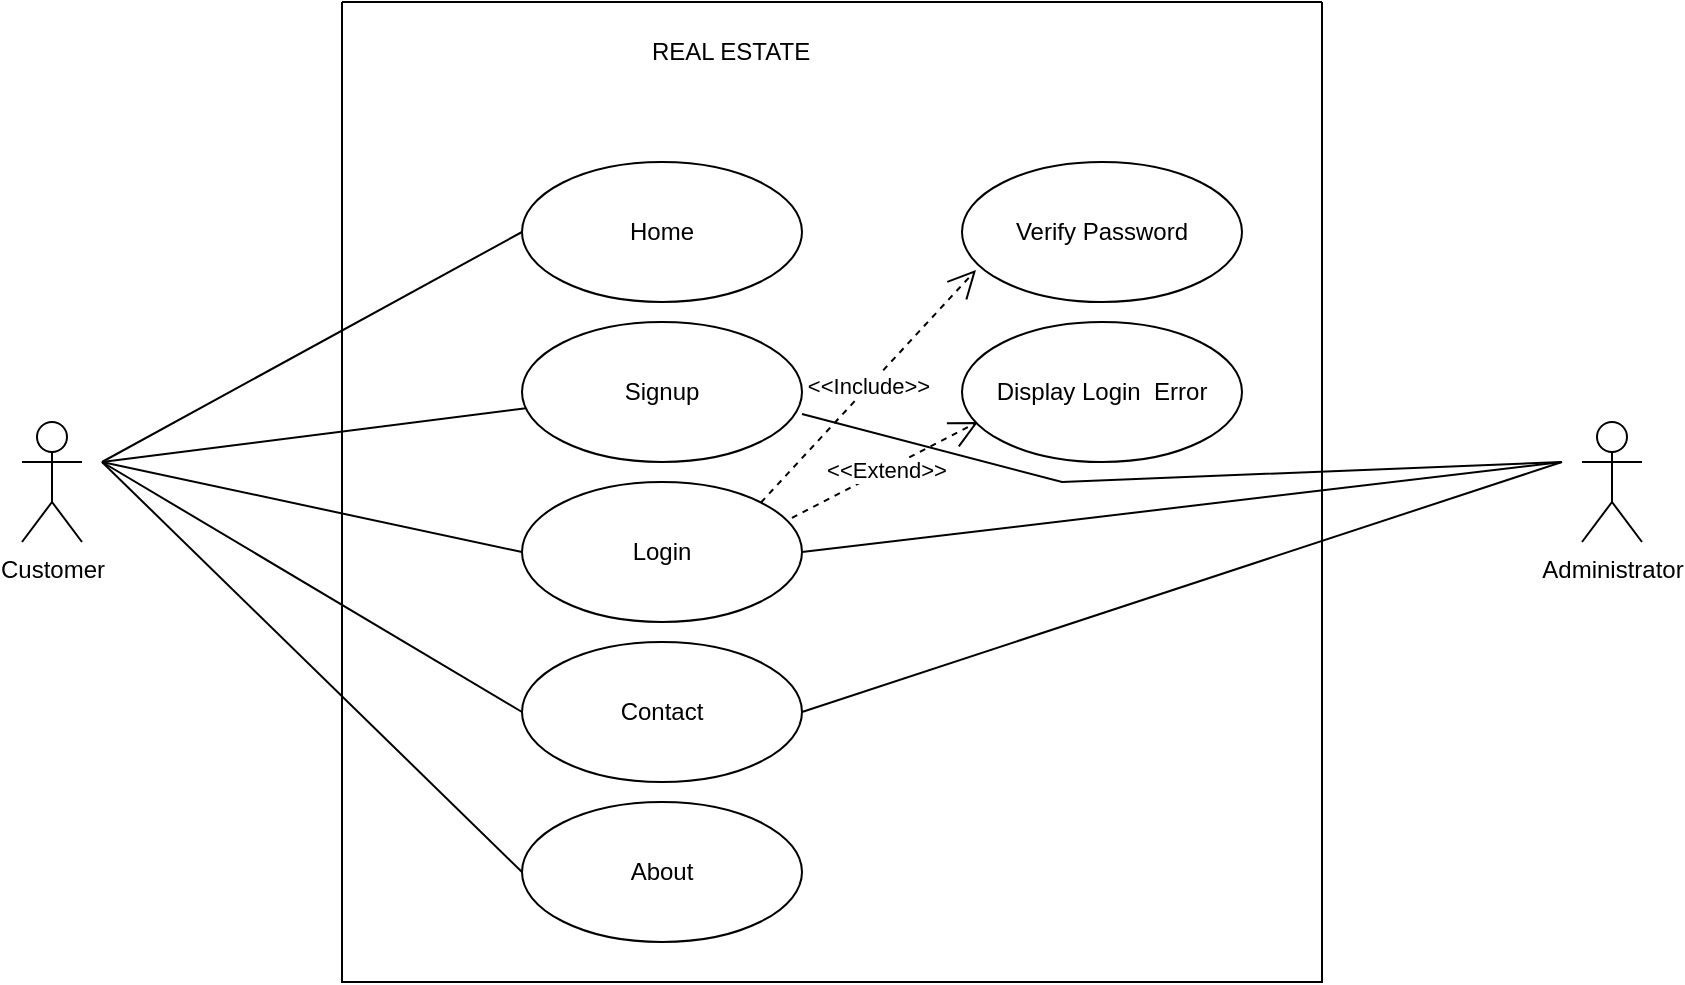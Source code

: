 <mxfile version="20.4.0" type="github">
  <diagram id="AkfqR6wncKCYPhCOEmLY" name="Page-1">
    <mxGraphModel dx="868" dy="450" grid="1" gridSize="10" guides="1" tooltips="1" connect="1" arrows="1" fold="1" page="1" pageScale="1" pageWidth="827" pageHeight="1169" math="0" shadow="0">
      <root>
        <mxCell id="0" />
        <mxCell id="1" parent="0" />
        <mxCell id="QOzhI3AVH9JCYLM6tIYr-2" value="" style="swimlane;startSize=0;" vertex="1" parent="1">
          <mxGeometry x="270" y="400" width="490" height="490" as="geometry">
            <mxRectangle x="320" y="440" width="50" height="40" as="alternateBounds" />
          </mxGeometry>
        </mxCell>
        <mxCell id="QOzhI3AVH9JCYLM6tIYr-3" value="REAL ESTATE" style="text;html=1;align=center;verticalAlign=middle;resizable=0;points=[];autosize=1;strokeColor=none;fillColor=none;" vertex="1" parent="QOzhI3AVH9JCYLM6tIYr-2">
          <mxGeometry x="144" y="10" width="100" height="30" as="geometry" />
        </mxCell>
        <mxCell id="QOzhI3AVH9JCYLM6tIYr-4" value="Home" style="ellipse;whiteSpace=wrap;html=1;" vertex="1" parent="QOzhI3AVH9JCYLM6tIYr-2">
          <mxGeometry x="90" y="80" width="140" height="70" as="geometry" />
        </mxCell>
        <mxCell id="QOzhI3AVH9JCYLM6tIYr-6" value="Login" style="ellipse;whiteSpace=wrap;html=1;" vertex="1" parent="QOzhI3AVH9JCYLM6tIYr-2">
          <mxGeometry x="90" y="240" width="140" height="70" as="geometry" />
        </mxCell>
        <mxCell id="QOzhI3AVH9JCYLM6tIYr-7" value="Contact" style="ellipse;whiteSpace=wrap;html=1;" vertex="1" parent="QOzhI3AVH9JCYLM6tIYr-2">
          <mxGeometry x="90" y="320" width="140" height="70" as="geometry" />
        </mxCell>
        <mxCell id="QOzhI3AVH9JCYLM6tIYr-11" value="" style="endArrow=none;html=1;rounded=0;entryX=0;entryY=0.5;entryDx=0;entryDy=0;" edge="1" parent="QOzhI3AVH9JCYLM6tIYr-2" target="QOzhI3AVH9JCYLM6tIYr-4">
          <mxGeometry relative="1" as="geometry">
            <mxPoint x="-120" y="230" as="sourcePoint" />
            <mxPoint x="50" y="201" as="targetPoint" />
            <Array as="points" />
          </mxGeometry>
        </mxCell>
        <mxCell id="QOzhI3AVH9JCYLM6tIYr-12" value="" style="endArrow=none;html=1;rounded=0;entryX=0.021;entryY=0.614;entryDx=0;entryDy=0;entryPerimeter=0;" edge="1" parent="QOzhI3AVH9JCYLM6tIYr-2" target="QOzhI3AVH9JCYLM6tIYr-5">
          <mxGeometry relative="1" as="geometry">
            <mxPoint x="-120" y="230" as="sourcePoint" />
            <mxPoint x="95" y="201" as="targetPoint" />
            <Array as="points" />
          </mxGeometry>
        </mxCell>
        <mxCell id="QOzhI3AVH9JCYLM6tIYr-14" value="" style="endArrow=none;html=1;rounded=0;entryX=0;entryY=0.5;entryDx=0;entryDy=0;" edge="1" parent="QOzhI3AVH9JCYLM6tIYr-2" target="QOzhI3AVH9JCYLM6tIYr-7">
          <mxGeometry relative="1" as="geometry">
            <mxPoint x="-120" y="230" as="sourcePoint" />
            <mxPoint x="95" y="355.5" as="targetPoint" />
            <Array as="points" />
          </mxGeometry>
        </mxCell>
        <mxCell id="QOzhI3AVH9JCYLM6tIYr-20" value="Verify Password" style="ellipse;whiteSpace=wrap;html=1;" vertex="1" parent="QOzhI3AVH9JCYLM6tIYr-2">
          <mxGeometry x="310" y="80" width="140" height="70" as="geometry" />
        </mxCell>
        <mxCell id="QOzhI3AVH9JCYLM6tIYr-23" value="&amp;lt;&amp;lt;Extend&amp;gt;&amp;gt;" style="endArrow=open;endSize=12;dashed=1;html=1;rounded=0;entryX=0.057;entryY=0.714;entryDx=0;entryDy=0;entryPerimeter=0;exitX=0.964;exitY=0.257;exitDx=0;exitDy=0;exitPerimeter=0;" edge="1" parent="QOzhI3AVH9JCYLM6tIYr-2" source="QOzhI3AVH9JCYLM6tIYr-6" target="QOzhI3AVH9JCYLM6tIYr-21">
          <mxGeometry width="160" relative="1" as="geometry">
            <mxPoint x="310" y="240" as="sourcePoint" />
            <mxPoint x="430" y="261" as="targetPoint" />
          </mxGeometry>
        </mxCell>
        <mxCell id="QOzhI3AVH9JCYLM6tIYr-30" value="&amp;lt;&amp;lt;Include&amp;gt;&amp;gt;" style="endArrow=open;endSize=12;dashed=1;html=1;rounded=0;exitX=1;exitY=0;exitDx=0;exitDy=0;startArrow=none;entryX=0.05;entryY=0.771;entryDx=0;entryDy=0;entryPerimeter=0;" edge="1" parent="QOzhI3AVH9JCYLM6tIYr-2" source="QOzhI3AVH9JCYLM6tIYr-6" target="QOzhI3AVH9JCYLM6tIYr-20">
          <mxGeometry width="160" relative="1" as="geometry">
            <mxPoint x="200.96" y="241" as="sourcePoint" />
            <mxPoint x="420" y="90" as="targetPoint" />
            <Array as="points" />
          </mxGeometry>
        </mxCell>
        <mxCell id="QOzhI3AVH9JCYLM6tIYr-5" value="Signup" style="ellipse;whiteSpace=wrap;html=1;" vertex="1" parent="QOzhI3AVH9JCYLM6tIYr-2">
          <mxGeometry x="90" y="160" width="140" height="70" as="geometry" />
        </mxCell>
        <mxCell id="QOzhI3AVH9JCYLM6tIYr-8" value="About" style="ellipse;whiteSpace=wrap;html=1;" vertex="1" parent="QOzhI3AVH9JCYLM6tIYr-2">
          <mxGeometry x="90" y="400" width="140" height="70" as="geometry" />
        </mxCell>
        <mxCell id="QOzhI3AVH9JCYLM6tIYr-22" value="" style="endArrow=none;html=1;rounded=0;startArrow=none;exitX=1;exitY=0.657;exitDx=0;exitDy=0;exitPerimeter=0;" edge="1" parent="QOzhI3AVH9JCYLM6tIYr-2" source="QOzhI3AVH9JCYLM6tIYr-5">
          <mxGeometry relative="1" as="geometry">
            <mxPoint x="230" y="190" as="sourcePoint" />
            <mxPoint x="610" y="230" as="targetPoint" />
            <Array as="points">
              <mxPoint x="360" y="240" />
            </Array>
          </mxGeometry>
        </mxCell>
        <mxCell id="QOzhI3AVH9JCYLM6tIYr-21" value="Display Login&amp;nbsp; Error" style="ellipse;whiteSpace=wrap;html=1;" vertex="1" parent="QOzhI3AVH9JCYLM6tIYr-2">
          <mxGeometry x="310" y="160" width="140" height="70" as="geometry" />
        </mxCell>
        <mxCell id="QOzhI3AVH9JCYLM6tIYr-9" value="Customer" style="shape=umlActor;verticalLabelPosition=bottom;verticalAlign=top;html=1;" vertex="1" parent="1">
          <mxGeometry x="110" y="610" width="30" height="60" as="geometry" />
        </mxCell>
        <mxCell id="QOzhI3AVH9JCYLM6tIYr-13" value="" style="endArrow=none;html=1;rounded=0;entryX=0;entryY=0.5;entryDx=0;entryDy=0;" edge="1" parent="1" target="QOzhI3AVH9JCYLM6tIYr-6">
          <mxGeometry relative="1" as="geometry">
            <mxPoint x="150" y="630" as="sourcePoint" />
            <mxPoint x="440" y="670" as="targetPoint" />
            <Array as="points" />
          </mxGeometry>
        </mxCell>
        <mxCell id="QOzhI3AVH9JCYLM6tIYr-15" value="" style="endArrow=none;html=1;rounded=0;entryX=0;entryY=0.5;entryDx=0;entryDy=0;" edge="1" parent="1" target="QOzhI3AVH9JCYLM6tIYr-8">
          <mxGeometry relative="1" as="geometry">
            <mxPoint x="150" y="630" as="sourcePoint" />
            <mxPoint x="365" y="854.5" as="targetPoint" />
            <Array as="points" />
          </mxGeometry>
        </mxCell>
        <mxCell id="QOzhI3AVH9JCYLM6tIYr-18" value="" style="endArrow=none;html=1;rounded=0;exitX=1;exitY=0.5;exitDx=0;exitDy=0;" edge="1" parent="1" source="QOzhI3AVH9JCYLM6tIYr-7">
          <mxGeometry relative="1" as="geometry">
            <mxPoint x="515" y="705" as="sourcePoint" />
            <mxPoint x="880" y="630" as="targetPoint" />
            <Array as="points" />
          </mxGeometry>
        </mxCell>
        <mxCell id="QOzhI3AVH9JCYLM6tIYr-10" value="Administrator" style="shape=umlActor;verticalLabelPosition=bottom;verticalAlign=top;html=1;" vertex="1" parent="1">
          <mxGeometry x="890" y="610" width="30" height="60" as="geometry" />
        </mxCell>
        <mxCell id="QOzhI3AVH9JCYLM6tIYr-38" value="" style="endArrow=none;html=1;rounded=0;exitX=1;exitY=0.5;exitDx=0;exitDy=0;" edge="1" parent="1" source="QOzhI3AVH9JCYLM6tIYr-6">
          <mxGeometry relative="1" as="geometry">
            <mxPoint x="500" y="675" as="sourcePoint" />
            <mxPoint x="880" y="630" as="targetPoint" />
            <Array as="points" />
          </mxGeometry>
        </mxCell>
      </root>
    </mxGraphModel>
  </diagram>
</mxfile>
